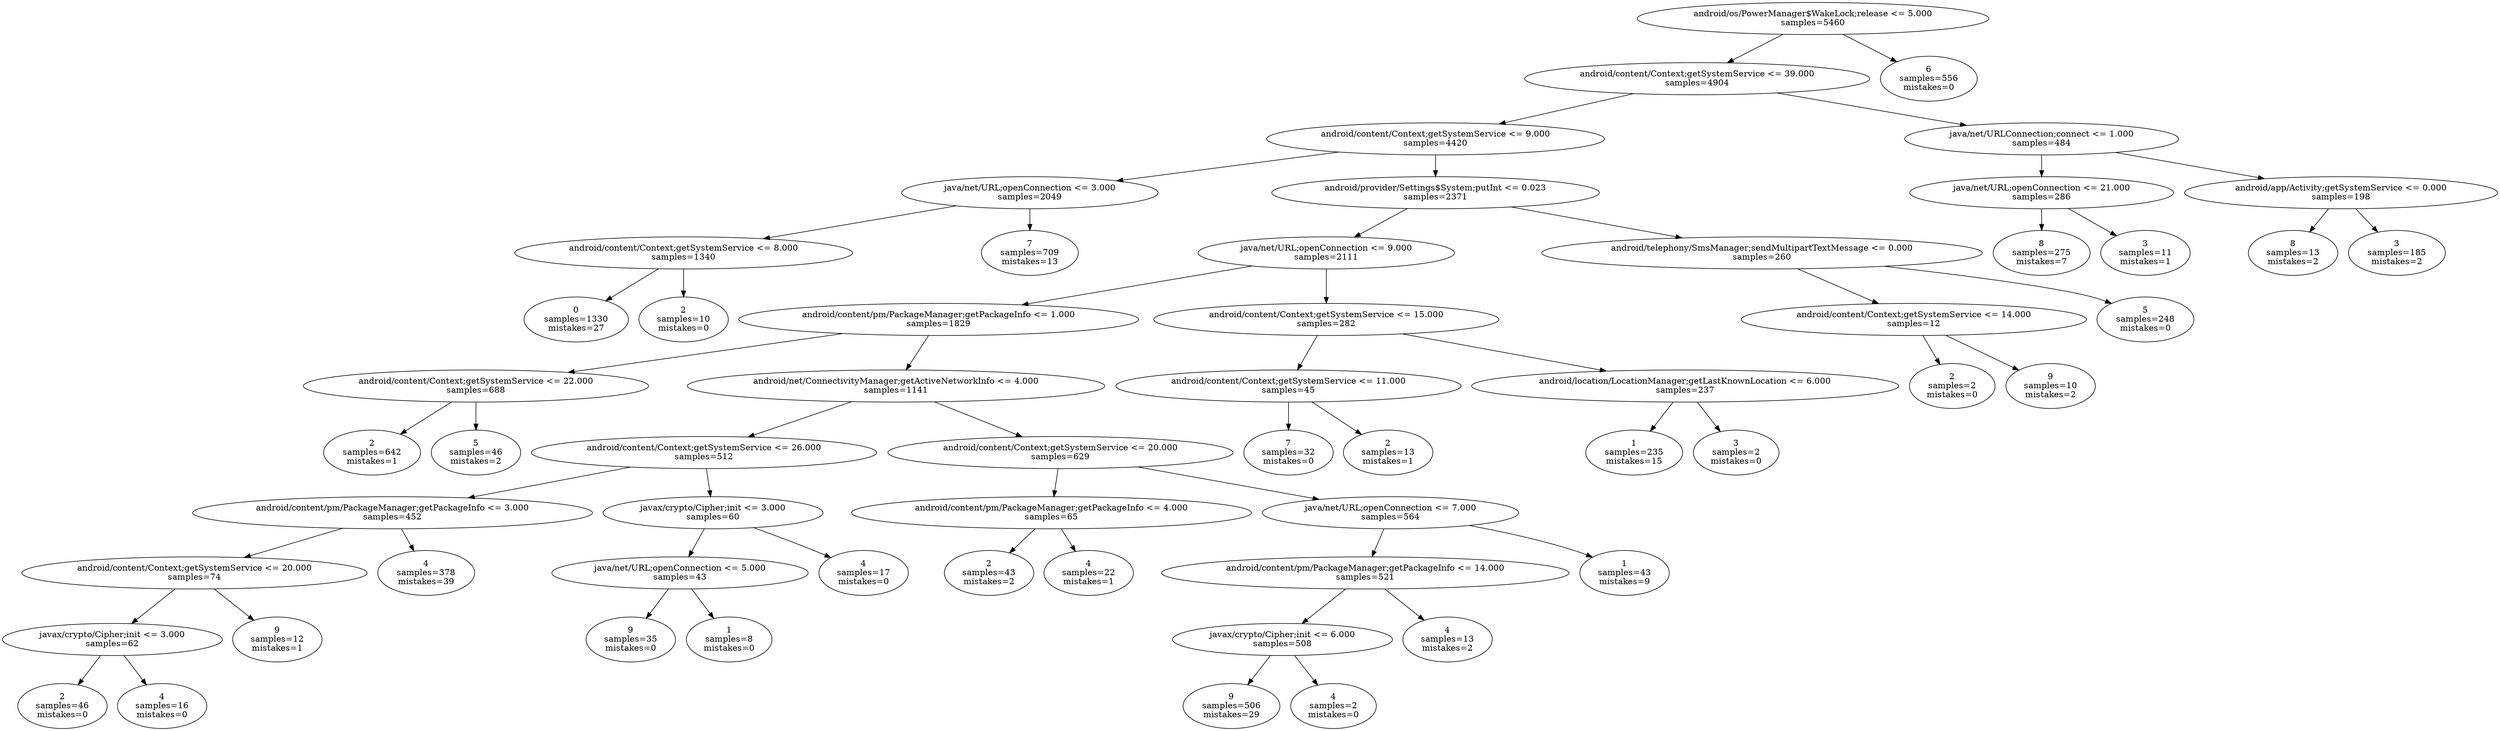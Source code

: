 digraph ClusteringTree {
n_0 [label="android/os/PowerManager$WakeLock;release <= 5.000
samples=\5460"];
n_1 [label="android/content/Context;getSystemService <= 39.000
samples=\4904"];
n_2 [label="6
samples=\556
mistakes=\0"];
n_3 [label="android/content/Context;getSystemService <= 9.000
samples=\4420"];
n_4 [label="java/net/URLConnection;connect <= 1.000
samples=\484"];
n_5 [label="java/net/URL;openConnection <= 3.000
samples=\2049"];
n_6 [label="android/provider/Settings$System;putInt <= 0.023
samples=\2371"];
n_7 [label="java/net/URL;openConnection <= 21.000
samples=\286"];
n_8 [label="android/app/Activity;getSystemService <= 0.000
samples=\198"];
n_9 [label="android/content/Context;getSystemService <= 8.000
samples=\1340"];
n_10 [label="7
samples=\709
mistakes=\13"];
n_11 [label="java/net/URL;openConnection <= 9.000
samples=\2111"];
n_12 [label="android/telephony/SmsManager;sendMultipartTextMessage <= 0.000
samples=\260"];
n_13 [label="8
samples=\275
mistakes=\7"];
n_14 [label="3
samples=\11
mistakes=\1"];
n_15 [label="8
samples=\13
mistakes=\2"];
n_16 [label="3
samples=\185
mistakes=\2"];
n_17 [label="0
samples=\1330
mistakes=\27"];
n_18 [label="2
samples=\10
mistakes=\0"];
n_19 [label="android/content/pm/PackageManager;getPackageInfo <= 1.000
samples=\1829"];
n_20 [label="android/content/Context;getSystemService <= 15.000
samples=\282"];
n_21 [label="android/content/Context;getSystemService <= 14.000
samples=\12"];
n_22 [label="5
samples=\248
mistakes=\0"];
n_23 [label="android/content/Context;getSystemService <= 22.000
samples=\688"];
n_24 [label="android/net/ConnectivityManager;getActiveNetworkInfo <= 4.000
samples=\1141"];
n_25 [label="android/content/Context;getSystemService <= 11.000
samples=\45"];
n_26 [label="android/location/LocationManager;getLastKnownLocation <= 6.000
samples=\237"];
n_27 [label="2
samples=\2
mistakes=\0"];
n_28 [label="9
samples=\10
mistakes=\2"];
n_29 [label="2
samples=\642
mistakes=\1"];
n_30 [label="5
samples=\46
mistakes=\2"];
n_31 [label="android/content/Context;getSystemService <= 26.000
samples=\512"];
n_32 [label="android/content/Context;getSystemService <= 20.000
samples=\629"];
n_33 [label="7
samples=\32
mistakes=\0"];
n_34 [label="2
samples=\13
mistakes=\1"];
n_35 [label="1
samples=\235
mistakes=\15"];
n_36 [label="3
samples=\2
mistakes=\0"];
n_37 [label="android/content/pm/PackageManager;getPackageInfo <= 3.000
samples=\452"];
n_38 [label="javax/crypto/Cipher;init <= 3.000
samples=\60"];
n_39 [label="android/content/pm/PackageManager;getPackageInfo <= 4.000
samples=\65"];
n_40 [label="java/net/URL;openConnection <= 7.000
samples=\564"];
n_41 [label="android/content/Context;getSystemService <= 20.000
samples=\74"];
n_42 [label="4
samples=\378
mistakes=\39"];
n_43 [label="java/net/URL;openConnection <= 5.000
samples=\43"];
n_44 [label="4
samples=\17
mistakes=\0"];
n_45 [label="2
samples=\43
mistakes=\2"];
n_46 [label="4
samples=\22
mistakes=\1"];
n_47 [label="android/content/pm/PackageManager;getPackageInfo <= 14.000
samples=\521"];
n_48 [label="1
samples=\43
mistakes=\9"];
n_49 [label="javax/crypto/Cipher;init <= 3.000
samples=\62"];
n_50 [label="9
samples=\12
mistakes=\1"];
n_51 [label="9
samples=\35
mistakes=\0"];
n_52 [label="1
samples=\8
mistakes=\0"];
n_53 [label="javax/crypto/Cipher;init <= 6.000
samples=\508"];
n_54 [label="4
samples=\13
mistakes=\2"];
n_55 [label="2
samples=\46
mistakes=\0"];
n_56 [label="4
samples=\16
mistakes=\0"];
n_57 [label="9
samples=\506
mistakes=\29"];
n_58 [label="4
samples=\2
mistakes=\0"];
n_0 -> n_1;
n_0 -> n_2;
n_1 -> n_3;
n_1 -> n_4;
n_3 -> n_5;
n_3 -> n_6;
n_4 -> n_7;
n_4 -> n_8;
n_5 -> n_9;
n_5 -> n_10;
n_6 -> n_11;
n_6 -> n_12;
n_7 -> n_13;
n_7 -> n_14;
n_8 -> n_15;
n_8 -> n_16;
n_9 -> n_17;
n_9 -> n_18;
n_11 -> n_19;
n_11 -> n_20;
n_12 -> n_21;
n_12 -> n_22;
n_19 -> n_23;
n_19 -> n_24;
n_20 -> n_25;
n_20 -> n_26;
n_21 -> n_27;
n_21 -> n_28;
n_23 -> n_29;
n_23 -> n_30;
n_24 -> n_31;
n_24 -> n_32;
n_25 -> n_33;
n_25 -> n_34;
n_26 -> n_35;
n_26 -> n_36;
n_31 -> n_37;
n_31 -> n_38;
n_32 -> n_39;
n_32 -> n_40;
n_37 -> n_41;
n_37 -> n_42;
n_38 -> n_43;
n_38 -> n_44;
n_39 -> n_45;
n_39 -> n_46;
n_40 -> n_47;
n_40 -> n_48;
n_41 -> n_49;
n_41 -> n_50;
n_43 -> n_51;
n_43 -> n_52;
n_47 -> n_53;
n_47 -> n_54;
n_49 -> n_55;
n_49 -> n_56;
n_53 -> n_57;
n_53 -> n_58;
}

